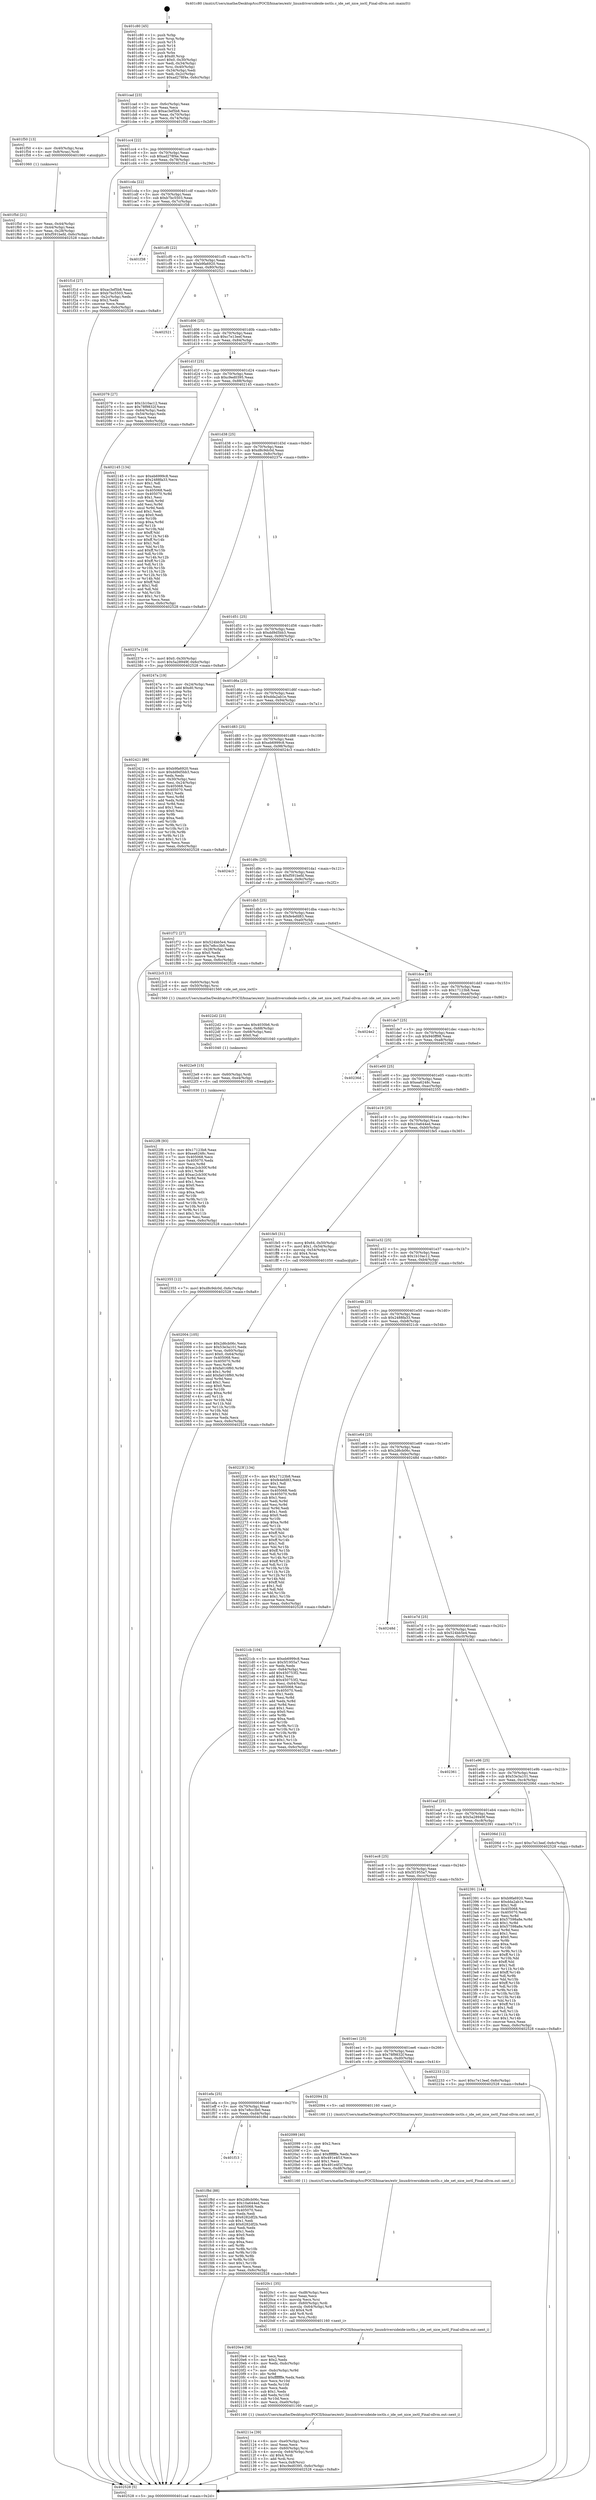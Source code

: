 digraph "0x401c80" {
  label = "0x401c80 (/mnt/c/Users/mathe/Desktop/tcc/POCII/binaries/extr_linuxdriversideide-ioctls.c_ide_set_nice_ioctl_Final-ollvm.out::main(0))"
  labelloc = "t"
  node[shape=record]

  Entry [label="",width=0.3,height=0.3,shape=circle,fillcolor=black,style=filled]
  "0x401cad" [label="{
     0x401cad [23]\l
     | [instrs]\l
     &nbsp;&nbsp;0x401cad \<+3\>: mov -0x6c(%rbp),%eax\l
     &nbsp;&nbsp;0x401cb0 \<+2\>: mov %eax,%ecx\l
     &nbsp;&nbsp;0x401cb2 \<+6\>: sub $0xac3ef5b8,%ecx\l
     &nbsp;&nbsp;0x401cb8 \<+3\>: mov %eax,-0x70(%rbp)\l
     &nbsp;&nbsp;0x401cbb \<+3\>: mov %ecx,-0x74(%rbp)\l
     &nbsp;&nbsp;0x401cbe \<+6\>: je 0000000000401f50 \<main+0x2d0\>\l
  }"]
  "0x401f50" [label="{
     0x401f50 [13]\l
     | [instrs]\l
     &nbsp;&nbsp;0x401f50 \<+4\>: mov -0x40(%rbp),%rax\l
     &nbsp;&nbsp;0x401f54 \<+4\>: mov 0x8(%rax),%rdi\l
     &nbsp;&nbsp;0x401f58 \<+5\>: call 0000000000401060 \<atoi@plt\>\l
     | [calls]\l
     &nbsp;&nbsp;0x401060 \{1\} (unknown)\l
  }"]
  "0x401cc4" [label="{
     0x401cc4 [22]\l
     | [instrs]\l
     &nbsp;&nbsp;0x401cc4 \<+5\>: jmp 0000000000401cc9 \<main+0x49\>\l
     &nbsp;&nbsp;0x401cc9 \<+3\>: mov -0x70(%rbp),%eax\l
     &nbsp;&nbsp;0x401ccc \<+5\>: sub $0xad278f4e,%eax\l
     &nbsp;&nbsp;0x401cd1 \<+3\>: mov %eax,-0x78(%rbp)\l
     &nbsp;&nbsp;0x401cd4 \<+6\>: je 0000000000401f1d \<main+0x29d\>\l
  }"]
  Exit [label="",width=0.3,height=0.3,shape=circle,fillcolor=black,style=filled,peripheries=2]
  "0x401f1d" [label="{
     0x401f1d [27]\l
     | [instrs]\l
     &nbsp;&nbsp;0x401f1d \<+5\>: mov $0xac3ef5b8,%eax\l
     &nbsp;&nbsp;0x401f22 \<+5\>: mov $0xb7bc5503,%ecx\l
     &nbsp;&nbsp;0x401f27 \<+3\>: mov -0x2c(%rbp),%edx\l
     &nbsp;&nbsp;0x401f2a \<+3\>: cmp $0x2,%edx\l
     &nbsp;&nbsp;0x401f2d \<+3\>: cmovne %ecx,%eax\l
     &nbsp;&nbsp;0x401f30 \<+3\>: mov %eax,-0x6c(%rbp)\l
     &nbsp;&nbsp;0x401f33 \<+5\>: jmp 0000000000402528 \<main+0x8a8\>\l
  }"]
  "0x401cda" [label="{
     0x401cda [22]\l
     | [instrs]\l
     &nbsp;&nbsp;0x401cda \<+5\>: jmp 0000000000401cdf \<main+0x5f\>\l
     &nbsp;&nbsp;0x401cdf \<+3\>: mov -0x70(%rbp),%eax\l
     &nbsp;&nbsp;0x401ce2 \<+5\>: sub $0xb7bc5503,%eax\l
     &nbsp;&nbsp;0x401ce7 \<+3\>: mov %eax,-0x7c(%rbp)\l
     &nbsp;&nbsp;0x401cea \<+6\>: je 0000000000401f38 \<main+0x2b8\>\l
  }"]
  "0x402528" [label="{
     0x402528 [5]\l
     | [instrs]\l
     &nbsp;&nbsp;0x402528 \<+5\>: jmp 0000000000401cad \<main+0x2d\>\l
  }"]
  "0x401c80" [label="{
     0x401c80 [45]\l
     | [instrs]\l
     &nbsp;&nbsp;0x401c80 \<+1\>: push %rbp\l
     &nbsp;&nbsp;0x401c81 \<+3\>: mov %rsp,%rbp\l
     &nbsp;&nbsp;0x401c84 \<+2\>: push %r15\l
     &nbsp;&nbsp;0x401c86 \<+2\>: push %r14\l
     &nbsp;&nbsp;0x401c88 \<+2\>: push %r12\l
     &nbsp;&nbsp;0x401c8a \<+1\>: push %rbx\l
     &nbsp;&nbsp;0x401c8b \<+7\>: sub $0xd0,%rsp\l
     &nbsp;&nbsp;0x401c92 \<+7\>: movl $0x0,-0x30(%rbp)\l
     &nbsp;&nbsp;0x401c99 \<+3\>: mov %edi,-0x34(%rbp)\l
     &nbsp;&nbsp;0x401c9c \<+4\>: mov %rsi,-0x40(%rbp)\l
     &nbsp;&nbsp;0x401ca0 \<+3\>: mov -0x34(%rbp),%edi\l
     &nbsp;&nbsp;0x401ca3 \<+3\>: mov %edi,-0x2c(%rbp)\l
     &nbsp;&nbsp;0x401ca6 \<+7\>: movl $0xad278f4e,-0x6c(%rbp)\l
  }"]
  "0x401f5d" [label="{
     0x401f5d [21]\l
     | [instrs]\l
     &nbsp;&nbsp;0x401f5d \<+3\>: mov %eax,-0x44(%rbp)\l
     &nbsp;&nbsp;0x401f60 \<+3\>: mov -0x44(%rbp),%eax\l
     &nbsp;&nbsp;0x401f63 \<+3\>: mov %eax,-0x28(%rbp)\l
     &nbsp;&nbsp;0x401f66 \<+7\>: movl $0xf591befd,-0x6c(%rbp)\l
     &nbsp;&nbsp;0x401f6d \<+5\>: jmp 0000000000402528 \<main+0x8a8\>\l
  }"]
  "0x4022f8" [label="{
     0x4022f8 [93]\l
     | [instrs]\l
     &nbsp;&nbsp;0x4022f8 \<+5\>: mov $0x17123b8,%eax\l
     &nbsp;&nbsp;0x4022fd \<+5\>: mov $0xea6248c,%esi\l
     &nbsp;&nbsp;0x402302 \<+7\>: mov 0x405068,%ecx\l
     &nbsp;&nbsp;0x402309 \<+7\>: mov 0x405070,%edx\l
     &nbsp;&nbsp;0x402310 \<+3\>: mov %ecx,%r8d\l
     &nbsp;&nbsp;0x402313 \<+7\>: sub $0xac2cb30f,%r8d\l
     &nbsp;&nbsp;0x40231a \<+4\>: sub $0x1,%r8d\l
     &nbsp;&nbsp;0x40231e \<+7\>: add $0xac2cb30f,%r8d\l
     &nbsp;&nbsp;0x402325 \<+4\>: imul %r8d,%ecx\l
     &nbsp;&nbsp;0x402329 \<+3\>: and $0x1,%ecx\l
     &nbsp;&nbsp;0x40232c \<+3\>: cmp $0x0,%ecx\l
     &nbsp;&nbsp;0x40232f \<+4\>: sete %r9b\l
     &nbsp;&nbsp;0x402333 \<+3\>: cmp $0xa,%edx\l
     &nbsp;&nbsp;0x402336 \<+4\>: setl %r10b\l
     &nbsp;&nbsp;0x40233a \<+3\>: mov %r9b,%r11b\l
     &nbsp;&nbsp;0x40233d \<+3\>: and %r10b,%r11b\l
     &nbsp;&nbsp;0x402340 \<+3\>: xor %r10b,%r9b\l
     &nbsp;&nbsp;0x402343 \<+3\>: or %r9b,%r11b\l
     &nbsp;&nbsp;0x402346 \<+4\>: test $0x1,%r11b\l
     &nbsp;&nbsp;0x40234a \<+3\>: cmovne %esi,%eax\l
     &nbsp;&nbsp;0x40234d \<+3\>: mov %eax,-0x6c(%rbp)\l
     &nbsp;&nbsp;0x402350 \<+5\>: jmp 0000000000402528 \<main+0x8a8\>\l
  }"]
  "0x401f38" [label="{
     0x401f38\l
  }", style=dashed]
  "0x401cf0" [label="{
     0x401cf0 [22]\l
     | [instrs]\l
     &nbsp;&nbsp;0x401cf0 \<+5\>: jmp 0000000000401cf5 \<main+0x75\>\l
     &nbsp;&nbsp;0x401cf5 \<+3\>: mov -0x70(%rbp),%eax\l
     &nbsp;&nbsp;0x401cf8 \<+5\>: sub $0xb9fa6920,%eax\l
     &nbsp;&nbsp;0x401cfd \<+3\>: mov %eax,-0x80(%rbp)\l
     &nbsp;&nbsp;0x401d00 \<+6\>: je 0000000000402521 \<main+0x8a1\>\l
  }"]
  "0x4022e9" [label="{
     0x4022e9 [15]\l
     | [instrs]\l
     &nbsp;&nbsp;0x4022e9 \<+4\>: mov -0x60(%rbp),%rdi\l
     &nbsp;&nbsp;0x4022ed \<+6\>: mov %eax,-0xe4(%rbp)\l
     &nbsp;&nbsp;0x4022f3 \<+5\>: call 0000000000401030 \<free@plt\>\l
     | [calls]\l
     &nbsp;&nbsp;0x401030 \{1\} (unknown)\l
  }"]
  "0x402521" [label="{
     0x402521\l
  }", style=dashed]
  "0x401d06" [label="{
     0x401d06 [25]\l
     | [instrs]\l
     &nbsp;&nbsp;0x401d06 \<+5\>: jmp 0000000000401d0b \<main+0x8b\>\l
     &nbsp;&nbsp;0x401d0b \<+3\>: mov -0x70(%rbp),%eax\l
     &nbsp;&nbsp;0x401d0e \<+5\>: sub $0xc7e13eef,%eax\l
     &nbsp;&nbsp;0x401d13 \<+6\>: mov %eax,-0x84(%rbp)\l
     &nbsp;&nbsp;0x401d19 \<+6\>: je 0000000000402079 \<main+0x3f9\>\l
  }"]
  "0x4022d2" [label="{
     0x4022d2 [23]\l
     | [instrs]\l
     &nbsp;&nbsp;0x4022d2 \<+10\>: movabs $0x4030b6,%rdi\l
     &nbsp;&nbsp;0x4022dc \<+3\>: mov %eax,-0x68(%rbp)\l
     &nbsp;&nbsp;0x4022df \<+3\>: mov -0x68(%rbp),%esi\l
     &nbsp;&nbsp;0x4022e2 \<+2\>: mov $0x0,%al\l
     &nbsp;&nbsp;0x4022e4 \<+5\>: call 0000000000401040 \<printf@plt\>\l
     | [calls]\l
     &nbsp;&nbsp;0x401040 \{1\} (unknown)\l
  }"]
  "0x402079" [label="{
     0x402079 [27]\l
     | [instrs]\l
     &nbsp;&nbsp;0x402079 \<+5\>: mov $0x1b10ac12,%eax\l
     &nbsp;&nbsp;0x40207e \<+5\>: mov $0x78f9832f,%ecx\l
     &nbsp;&nbsp;0x402083 \<+3\>: mov -0x64(%rbp),%edx\l
     &nbsp;&nbsp;0x402086 \<+3\>: cmp -0x54(%rbp),%edx\l
     &nbsp;&nbsp;0x402089 \<+3\>: cmovl %ecx,%eax\l
     &nbsp;&nbsp;0x40208c \<+3\>: mov %eax,-0x6c(%rbp)\l
     &nbsp;&nbsp;0x40208f \<+5\>: jmp 0000000000402528 \<main+0x8a8\>\l
  }"]
  "0x401d1f" [label="{
     0x401d1f [25]\l
     | [instrs]\l
     &nbsp;&nbsp;0x401d1f \<+5\>: jmp 0000000000401d24 \<main+0xa4\>\l
     &nbsp;&nbsp;0x401d24 \<+3\>: mov -0x70(%rbp),%eax\l
     &nbsp;&nbsp;0x401d27 \<+5\>: sub $0xc9ed0395,%eax\l
     &nbsp;&nbsp;0x401d2c \<+6\>: mov %eax,-0x88(%rbp)\l
     &nbsp;&nbsp;0x401d32 \<+6\>: je 0000000000402145 \<main+0x4c5\>\l
  }"]
  "0x40211e" [label="{
     0x40211e [39]\l
     | [instrs]\l
     &nbsp;&nbsp;0x40211e \<+6\>: mov -0xe0(%rbp),%ecx\l
     &nbsp;&nbsp;0x402124 \<+3\>: imul %eax,%ecx\l
     &nbsp;&nbsp;0x402127 \<+4\>: mov -0x60(%rbp),%rsi\l
     &nbsp;&nbsp;0x40212b \<+4\>: movslq -0x64(%rbp),%rdi\l
     &nbsp;&nbsp;0x40212f \<+4\>: shl $0x4,%rdi\l
     &nbsp;&nbsp;0x402133 \<+3\>: add %rdi,%rsi\l
     &nbsp;&nbsp;0x402136 \<+3\>: mov %ecx,0x8(%rsi)\l
     &nbsp;&nbsp;0x402139 \<+7\>: movl $0xc9ed0395,-0x6c(%rbp)\l
     &nbsp;&nbsp;0x402140 \<+5\>: jmp 0000000000402528 \<main+0x8a8\>\l
  }"]
  "0x402145" [label="{
     0x402145 [134]\l
     | [instrs]\l
     &nbsp;&nbsp;0x402145 \<+5\>: mov $0xeb6999c8,%eax\l
     &nbsp;&nbsp;0x40214a \<+5\>: mov $0x2488fa33,%ecx\l
     &nbsp;&nbsp;0x40214f \<+2\>: mov $0x1,%dl\l
     &nbsp;&nbsp;0x402151 \<+2\>: xor %esi,%esi\l
     &nbsp;&nbsp;0x402153 \<+7\>: mov 0x405068,%edi\l
     &nbsp;&nbsp;0x40215a \<+8\>: mov 0x405070,%r8d\l
     &nbsp;&nbsp;0x402162 \<+3\>: sub $0x1,%esi\l
     &nbsp;&nbsp;0x402165 \<+3\>: mov %edi,%r9d\l
     &nbsp;&nbsp;0x402168 \<+3\>: add %esi,%r9d\l
     &nbsp;&nbsp;0x40216b \<+4\>: imul %r9d,%edi\l
     &nbsp;&nbsp;0x40216f \<+3\>: and $0x1,%edi\l
     &nbsp;&nbsp;0x402172 \<+3\>: cmp $0x0,%edi\l
     &nbsp;&nbsp;0x402175 \<+4\>: sete %r10b\l
     &nbsp;&nbsp;0x402179 \<+4\>: cmp $0xa,%r8d\l
     &nbsp;&nbsp;0x40217d \<+4\>: setl %r11b\l
     &nbsp;&nbsp;0x402181 \<+3\>: mov %r10b,%bl\l
     &nbsp;&nbsp;0x402184 \<+3\>: xor $0xff,%bl\l
     &nbsp;&nbsp;0x402187 \<+3\>: mov %r11b,%r14b\l
     &nbsp;&nbsp;0x40218a \<+4\>: xor $0xff,%r14b\l
     &nbsp;&nbsp;0x40218e \<+3\>: xor $0x1,%dl\l
     &nbsp;&nbsp;0x402191 \<+3\>: mov %bl,%r15b\l
     &nbsp;&nbsp;0x402194 \<+4\>: and $0xff,%r15b\l
     &nbsp;&nbsp;0x402198 \<+3\>: and %dl,%r10b\l
     &nbsp;&nbsp;0x40219b \<+3\>: mov %r14b,%r12b\l
     &nbsp;&nbsp;0x40219e \<+4\>: and $0xff,%r12b\l
     &nbsp;&nbsp;0x4021a2 \<+3\>: and %dl,%r11b\l
     &nbsp;&nbsp;0x4021a5 \<+3\>: or %r10b,%r15b\l
     &nbsp;&nbsp;0x4021a8 \<+3\>: or %r11b,%r12b\l
     &nbsp;&nbsp;0x4021ab \<+3\>: xor %r12b,%r15b\l
     &nbsp;&nbsp;0x4021ae \<+3\>: or %r14b,%bl\l
     &nbsp;&nbsp;0x4021b1 \<+3\>: xor $0xff,%bl\l
     &nbsp;&nbsp;0x4021b4 \<+3\>: or $0x1,%dl\l
     &nbsp;&nbsp;0x4021b7 \<+2\>: and %dl,%bl\l
     &nbsp;&nbsp;0x4021b9 \<+3\>: or %bl,%r15b\l
     &nbsp;&nbsp;0x4021bc \<+4\>: test $0x1,%r15b\l
     &nbsp;&nbsp;0x4021c0 \<+3\>: cmovne %ecx,%eax\l
     &nbsp;&nbsp;0x4021c3 \<+3\>: mov %eax,-0x6c(%rbp)\l
     &nbsp;&nbsp;0x4021c6 \<+5\>: jmp 0000000000402528 \<main+0x8a8\>\l
  }"]
  "0x401d38" [label="{
     0x401d38 [25]\l
     | [instrs]\l
     &nbsp;&nbsp;0x401d38 \<+5\>: jmp 0000000000401d3d \<main+0xbd\>\l
     &nbsp;&nbsp;0x401d3d \<+3\>: mov -0x70(%rbp),%eax\l
     &nbsp;&nbsp;0x401d40 \<+5\>: sub $0xd8c9dc0d,%eax\l
     &nbsp;&nbsp;0x401d45 \<+6\>: mov %eax,-0x8c(%rbp)\l
     &nbsp;&nbsp;0x401d4b \<+6\>: je 000000000040237e \<main+0x6fe\>\l
  }"]
  "0x4020e4" [label="{
     0x4020e4 [58]\l
     | [instrs]\l
     &nbsp;&nbsp;0x4020e4 \<+2\>: xor %ecx,%ecx\l
     &nbsp;&nbsp;0x4020e6 \<+5\>: mov $0x2,%edx\l
     &nbsp;&nbsp;0x4020eb \<+6\>: mov %edx,-0xdc(%rbp)\l
     &nbsp;&nbsp;0x4020f1 \<+1\>: cltd\l
     &nbsp;&nbsp;0x4020f2 \<+7\>: mov -0xdc(%rbp),%r9d\l
     &nbsp;&nbsp;0x4020f9 \<+3\>: idiv %r9d\l
     &nbsp;&nbsp;0x4020fc \<+6\>: imul $0xfffffffe,%edx,%edx\l
     &nbsp;&nbsp;0x402102 \<+3\>: mov %ecx,%r10d\l
     &nbsp;&nbsp;0x402105 \<+3\>: sub %edx,%r10d\l
     &nbsp;&nbsp;0x402108 \<+2\>: mov %ecx,%edx\l
     &nbsp;&nbsp;0x40210a \<+3\>: sub $0x1,%edx\l
     &nbsp;&nbsp;0x40210d \<+3\>: add %edx,%r10d\l
     &nbsp;&nbsp;0x402110 \<+3\>: sub %r10d,%ecx\l
     &nbsp;&nbsp;0x402113 \<+6\>: mov %ecx,-0xe0(%rbp)\l
     &nbsp;&nbsp;0x402119 \<+5\>: call 0000000000401160 \<next_i\>\l
     | [calls]\l
     &nbsp;&nbsp;0x401160 \{1\} (/mnt/c/Users/mathe/Desktop/tcc/POCII/binaries/extr_linuxdriversideide-ioctls.c_ide_set_nice_ioctl_Final-ollvm.out::next_i)\l
  }"]
  "0x40237e" [label="{
     0x40237e [19]\l
     | [instrs]\l
     &nbsp;&nbsp;0x40237e \<+7\>: movl $0x0,-0x30(%rbp)\l
     &nbsp;&nbsp;0x402385 \<+7\>: movl $0x5a28949f,-0x6c(%rbp)\l
     &nbsp;&nbsp;0x40238c \<+5\>: jmp 0000000000402528 \<main+0x8a8\>\l
  }"]
  "0x401d51" [label="{
     0x401d51 [25]\l
     | [instrs]\l
     &nbsp;&nbsp;0x401d51 \<+5\>: jmp 0000000000401d56 \<main+0xd6\>\l
     &nbsp;&nbsp;0x401d56 \<+3\>: mov -0x70(%rbp),%eax\l
     &nbsp;&nbsp;0x401d59 \<+5\>: sub $0xdd9d5bb3,%eax\l
     &nbsp;&nbsp;0x401d5e \<+6\>: mov %eax,-0x90(%rbp)\l
     &nbsp;&nbsp;0x401d64 \<+6\>: je 000000000040247a \<main+0x7fa\>\l
  }"]
  "0x4020c1" [label="{
     0x4020c1 [35]\l
     | [instrs]\l
     &nbsp;&nbsp;0x4020c1 \<+6\>: mov -0xd8(%rbp),%ecx\l
     &nbsp;&nbsp;0x4020c7 \<+3\>: imul %eax,%ecx\l
     &nbsp;&nbsp;0x4020ca \<+3\>: movslq %ecx,%rsi\l
     &nbsp;&nbsp;0x4020cd \<+4\>: mov -0x60(%rbp),%rdi\l
     &nbsp;&nbsp;0x4020d1 \<+4\>: movslq -0x64(%rbp),%r8\l
     &nbsp;&nbsp;0x4020d5 \<+4\>: shl $0x4,%r8\l
     &nbsp;&nbsp;0x4020d9 \<+3\>: add %r8,%rdi\l
     &nbsp;&nbsp;0x4020dc \<+3\>: mov %rsi,(%rdi)\l
     &nbsp;&nbsp;0x4020df \<+5\>: call 0000000000401160 \<next_i\>\l
     | [calls]\l
     &nbsp;&nbsp;0x401160 \{1\} (/mnt/c/Users/mathe/Desktop/tcc/POCII/binaries/extr_linuxdriversideide-ioctls.c_ide_set_nice_ioctl_Final-ollvm.out::next_i)\l
  }"]
  "0x40247a" [label="{
     0x40247a [19]\l
     | [instrs]\l
     &nbsp;&nbsp;0x40247a \<+3\>: mov -0x24(%rbp),%eax\l
     &nbsp;&nbsp;0x40247d \<+7\>: add $0xd0,%rsp\l
     &nbsp;&nbsp;0x402484 \<+1\>: pop %rbx\l
     &nbsp;&nbsp;0x402485 \<+2\>: pop %r12\l
     &nbsp;&nbsp;0x402487 \<+2\>: pop %r14\l
     &nbsp;&nbsp;0x402489 \<+2\>: pop %r15\l
     &nbsp;&nbsp;0x40248b \<+1\>: pop %rbp\l
     &nbsp;&nbsp;0x40248c \<+1\>: ret\l
  }"]
  "0x401d6a" [label="{
     0x401d6a [25]\l
     | [instrs]\l
     &nbsp;&nbsp;0x401d6a \<+5\>: jmp 0000000000401d6f \<main+0xef\>\l
     &nbsp;&nbsp;0x401d6f \<+3\>: mov -0x70(%rbp),%eax\l
     &nbsp;&nbsp;0x401d72 \<+5\>: sub $0xdda2ab1e,%eax\l
     &nbsp;&nbsp;0x401d77 \<+6\>: mov %eax,-0x94(%rbp)\l
     &nbsp;&nbsp;0x401d7d \<+6\>: je 0000000000402421 \<main+0x7a1\>\l
  }"]
  "0x402099" [label="{
     0x402099 [40]\l
     | [instrs]\l
     &nbsp;&nbsp;0x402099 \<+5\>: mov $0x2,%ecx\l
     &nbsp;&nbsp;0x40209e \<+1\>: cltd\l
     &nbsp;&nbsp;0x40209f \<+2\>: idiv %ecx\l
     &nbsp;&nbsp;0x4020a1 \<+6\>: imul $0xfffffffe,%edx,%ecx\l
     &nbsp;&nbsp;0x4020a7 \<+6\>: sub $0x491e4f1f,%ecx\l
     &nbsp;&nbsp;0x4020ad \<+3\>: add $0x1,%ecx\l
     &nbsp;&nbsp;0x4020b0 \<+6\>: add $0x491e4f1f,%ecx\l
     &nbsp;&nbsp;0x4020b6 \<+6\>: mov %ecx,-0xd8(%rbp)\l
     &nbsp;&nbsp;0x4020bc \<+5\>: call 0000000000401160 \<next_i\>\l
     | [calls]\l
     &nbsp;&nbsp;0x401160 \{1\} (/mnt/c/Users/mathe/Desktop/tcc/POCII/binaries/extr_linuxdriversideide-ioctls.c_ide_set_nice_ioctl_Final-ollvm.out::next_i)\l
  }"]
  "0x402421" [label="{
     0x402421 [89]\l
     | [instrs]\l
     &nbsp;&nbsp;0x402421 \<+5\>: mov $0xb9fa6920,%eax\l
     &nbsp;&nbsp;0x402426 \<+5\>: mov $0xdd9d5bb3,%ecx\l
     &nbsp;&nbsp;0x40242b \<+2\>: xor %edx,%edx\l
     &nbsp;&nbsp;0x40242d \<+3\>: mov -0x30(%rbp),%esi\l
     &nbsp;&nbsp;0x402430 \<+3\>: mov %esi,-0x24(%rbp)\l
     &nbsp;&nbsp;0x402433 \<+7\>: mov 0x405068,%esi\l
     &nbsp;&nbsp;0x40243a \<+7\>: mov 0x405070,%edi\l
     &nbsp;&nbsp;0x402441 \<+3\>: sub $0x1,%edx\l
     &nbsp;&nbsp;0x402444 \<+3\>: mov %esi,%r8d\l
     &nbsp;&nbsp;0x402447 \<+3\>: add %edx,%r8d\l
     &nbsp;&nbsp;0x40244a \<+4\>: imul %r8d,%esi\l
     &nbsp;&nbsp;0x40244e \<+3\>: and $0x1,%esi\l
     &nbsp;&nbsp;0x402451 \<+3\>: cmp $0x0,%esi\l
     &nbsp;&nbsp;0x402454 \<+4\>: sete %r9b\l
     &nbsp;&nbsp;0x402458 \<+3\>: cmp $0xa,%edi\l
     &nbsp;&nbsp;0x40245b \<+4\>: setl %r10b\l
     &nbsp;&nbsp;0x40245f \<+3\>: mov %r9b,%r11b\l
     &nbsp;&nbsp;0x402462 \<+3\>: and %r10b,%r11b\l
     &nbsp;&nbsp;0x402465 \<+3\>: xor %r10b,%r9b\l
     &nbsp;&nbsp;0x402468 \<+3\>: or %r9b,%r11b\l
     &nbsp;&nbsp;0x40246b \<+4\>: test $0x1,%r11b\l
     &nbsp;&nbsp;0x40246f \<+3\>: cmovne %ecx,%eax\l
     &nbsp;&nbsp;0x402472 \<+3\>: mov %eax,-0x6c(%rbp)\l
     &nbsp;&nbsp;0x402475 \<+5\>: jmp 0000000000402528 \<main+0x8a8\>\l
  }"]
  "0x401d83" [label="{
     0x401d83 [25]\l
     | [instrs]\l
     &nbsp;&nbsp;0x401d83 \<+5\>: jmp 0000000000401d88 \<main+0x108\>\l
     &nbsp;&nbsp;0x401d88 \<+3\>: mov -0x70(%rbp),%eax\l
     &nbsp;&nbsp;0x401d8b \<+5\>: sub $0xeb6999c8,%eax\l
     &nbsp;&nbsp;0x401d90 \<+6\>: mov %eax,-0x98(%rbp)\l
     &nbsp;&nbsp;0x401d96 \<+6\>: je 00000000004024c3 \<main+0x843\>\l
  }"]
  "0x402004" [label="{
     0x402004 [105]\l
     | [instrs]\l
     &nbsp;&nbsp;0x402004 \<+5\>: mov $0x2d6cb06c,%ecx\l
     &nbsp;&nbsp;0x402009 \<+5\>: mov $0x53e3a101,%edx\l
     &nbsp;&nbsp;0x40200e \<+4\>: mov %rax,-0x60(%rbp)\l
     &nbsp;&nbsp;0x402012 \<+7\>: movl $0x0,-0x64(%rbp)\l
     &nbsp;&nbsp;0x402019 \<+7\>: mov 0x405068,%esi\l
     &nbsp;&nbsp;0x402020 \<+8\>: mov 0x405070,%r8d\l
     &nbsp;&nbsp;0x402028 \<+3\>: mov %esi,%r9d\l
     &nbsp;&nbsp;0x40202b \<+7\>: sub $0xfa016f60,%r9d\l
     &nbsp;&nbsp;0x402032 \<+4\>: sub $0x1,%r9d\l
     &nbsp;&nbsp;0x402036 \<+7\>: add $0xfa016f60,%r9d\l
     &nbsp;&nbsp;0x40203d \<+4\>: imul %r9d,%esi\l
     &nbsp;&nbsp;0x402041 \<+3\>: and $0x1,%esi\l
     &nbsp;&nbsp;0x402044 \<+3\>: cmp $0x0,%esi\l
     &nbsp;&nbsp;0x402047 \<+4\>: sete %r10b\l
     &nbsp;&nbsp;0x40204b \<+4\>: cmp $0xa,%r8d\l
     &nbsp;&nbsp;0x40204f \<+4\>: setl %r11b\l
     &nbsp;&nbsp;0x402053 \<+3\>: mov %r10b,%bl\l
     &nbsp;&nbsp;0x402056 \<+3\>: and %r11b,%bl\l
     &nbsp;&nbsp;0x402059 \<+3\>: xor %r11b,%r10b\l
     &nbsp;&nbsp;0x40205c \<+3\>: or %r10b,%bl\l
     &nbsp;&nbsp;0x40205f \<+3\>: test $0x1,%bl\l
     &nbsp;&nbsp;0x402062 \<+3\>: cmovne %edx,%ecx\l
     &nbsp;&nbsp;0x402065 \<+3\>: mov %ecx,-0x6c(%rbp)\l
     &nbsp;&nbsp;0x402068 \<+5\>: jmp 0000000000402528 \<main+0x8a8\>\l
  }"]
  "0x4024c3" [label="{
     0x4024c3\l
  }", style=dashed]
  "0x401d9c" [label="{
     0x401d9c [25]\l
     | [instrs]\l
     &nbsp;&nbsp;0x401d9c \<+5\>: jmp 0000000000401da1 \<main+0x121\>\l
     &nbsp;&nbsp;0x401da1 \<+3\>: mov -0x70(%rbp),%eax\l
     &nbsp;&nbsp;0x401da4 \<+5\>: sub $0xf591befd,%eax\l
     &nbsp;&nbsp;0x401da9 \<+6\>: mov %eax,-0x9c(%rbp)\l
     &nbsp;&nbsp;0x401daf \<+6\>: je 0000000000401f72 \<main+0x2f2\>\l
  }"]
  "0x401f13" [label="{
     0x401f13\l
  }", style=dashed]
  "0x401f72" [label="{
     0x401f72 [27]\l
     | [instrs]\l
     &nbsp;&nbsp;0x401f72 \<+5\>: mov $0x524bb5e4,%eax\l
     &nbsp;&nbsp;0x401f77 \<+5\>: mov $0x7e8cc3b0,%ecx\l
     &nbsp;&nbsp;0x401f7c \<+3\>: mov -0x28(%rbp),%edx\l
     &nbsp;&nbsp;0x401f7f \<+3\>: cmp $0x0,%edx\l
     &nbsp;&nbsp;0x401f82 \<+3\>: cmove %ecx,%eax\l
     &nbsp;&nbsp;0x401f85 \<+3\>: mov %eax,-0x6c(%rbp)\l
     &nbsp;&nbsp;0x401f88 \<+5\>: jmp 0000000000402528 \<main+0x8a8\>\l
  }"]
  "0x401db5" [label="{
     0x401db5 [25]\l
     | [instrs]\l
     &nbsp;&nbsp;0x401db5 \<+5\>: jmp 0000000000401dba \<main+0x13a\>\l
     &nbsp;&nbsp;0x401dba \<+3\>: mov -0x70(%rbp),%eax\l
     &nbsp;&nbsp;0x401dbd \<+5\>: sub $0xfe4efd83,%eax\l
     &nbsp;&nbsp;0x401dc2 \<+6\>: mov %eax,-0xa0(%rbp)\l
     &nbsp;&nbsp;0x401dc8 \<+6\>: je 00000000004022c5 \<main+0x645\>\l
  }"]
  "0x401f8d" [label="{
     0x401f8d [88]\l
     | [instrs]\l
     &nbsp;&nbsp;0x401f8d \<+5\>: mov $0x2d6cb06c,%eax\l
     &nbsp;&nbsp;0x401f92 \<+5\>: mov $0x10a644ed,%ecx\l
     &nbsp;&nbsp;0x401f97 \<+7\>: mov 0x405068,%edx\l
     &nbsp;&nbsp;0x401f9e \<+7\>: mov 0x405070,%esi\l
     &nbsp;&nbsp;0x401fa5 \<+2\>: mov %edx,%edi\l
     &nbsp;&nbsp;0x401fa7 \<+6\>: sub $0x6282df2b,%edi\l
     &nbsp;&nbsp;0x401fad \<+3\>: sub $0x1,%edi\l
     &nbsp;&nbsp;0x401fb0 \<+6\>: add $0x6282df2b,%edi\l
     &nbsp;&nbsp;0x401fb6 \<+3\>: imul %edi,%edx\l
     &nbsp;&nbsp;0x401fb9 \<+3\>: and $0x1,%edx\l
     &nbsp;&nbsp;0x401fbc \<+3\>: cmp $0x0,%edx\l
     &nbsp;&nbsp;0x401fbf \<+4\>: sete %r8b\l
     &nbsp;&nbsp;0x401fc3 \<+3\>: cmp $0xa,%esi\l
     &nbsp;&nbsp;0x401fc6 \<+4\>: setl %r9b\l
     &nbsp;&nbsp;0x401fca \<+3\>: mov %r8b,%r10b\l
     &nbsp;&nbsp;0x401fcd \<+3\>: and %r9b,%r10b\l
     &nbsp;&nbsp;0x401fd0 \<+3\>: xor %r9b,%r8b\l
     &nbsp;&nbsp;0x401fd3 \<+3\>: or %r8b,%r10b\l
     &nbsp;&nbsp;0x401fd6 \<+4\>: test $0x1,%r10b\l
     &nbsp;&nbsp;0x401fda \<+3\>: cmovne %ecx,%eax\l
     &nbsp;&nbsp;0x401fdd \<+3\>: mov %eax,-0x6c(%rbp)\l
     &nbsp;&nbsp;0x401fe0 \<+5\>: jmp 0000000000402528 \<main+0x8a8\>\l
  }"]
  "0x4022c5" [label="{
     0x4022c5 [13]\l
     | [instrs]\l
     &nbsp;&nbsp;0x4022c5 \<+4\>: mov -0x60(%rbp),%rdi\l
     &nbsp;&nbsp;0x4022c9 \<+4\>: mov -0x50(%rbp),%rsi\l
     &nbsp;&nbsp;0x4022cd \<+5\>: call 0000000000401560 \<ide_set_nice_ioctl\>\l
     | [calls]\l
     &nbsp;&nbsp;0x401560 \{1\} (/mnt/c/Users/mathe/Desktop/tcc/POCII/binaries/extr_linuxdriversideide-ioctls.c_ide_set_nice_ioctl_Final-ollvm.out::ide_set_nice_ioctl)\l
  }"]
  "0x401dce" [label="{
     0x401dce [25]\l
     | [instrs]\l
     &nbsp;&nbsp;0x401dce \<+5\>: jmp 0000000000401dd3 \<main+0x153\>\l
     &nbsp;&nbsp;0x401dd3 \<+3\>: mov -0x70(%rbp),%eax\l
     &nbsp;&nbsp;0x401dd6 \<+5\>: sub $0x17123b8,%eax\l
     &nbsp;&nbsp;0x401ddb \<+6\>: mov %eax,-0xa4(%rbp)\l
     &nbsp;&nbsp;0x401de1 \<+6\>: je 00000000004024e2 \<main+0x862\>\l
  }"]
  "0x401efa" [label="{
     0x401efa [25]\l
     | [instrs]\l
     &nbsp;&nbsp;0x401efa \<+5\>: jmp 0000000000401eff \<main+0x27f\>\l
     &nbsp;&nbsp;0x401eff \<+3\>: mov -0x70(%rbp),%eax\l
     &nbsp;&nbsp;0x401f02 \<+5\>: sub $0x7e8cc3b0,%eax\l
     &nbsp;&nbsp;0x401f07 \<+6\>: mov %eax,-0xd4(%rbp)\l
     &nbsp;&nbsp;0x401f0d \<+6\>: je 0000000000401f8d \<main+0x30d\>\l
  }"]
  "0x4024e2" [label="{
     0x4024e2\l
  }", style=dashed]
  "0x401de7" [label="{
     0x401de7 [25]\l
     | [instrs]\l
     &nbsp;&nbsp;0x401de7 \<+5\>: jmp 0000000000401dec \<main+0x16c\>\l
     &nbsp;&nbsp;0x401dec \<+3\>: mov -0x70(%rbp),%eax\l
     &nbsp;&nbsp;0x401def \<+5\>: sub $0x940ff98,%eax\l
     &nbsp;&nbsp;0x401df4 \<+6\>: mov %eax,-0xa8(%rbp)\l
     &nbsp;&nbsp;0x401dfa \<+6\>: je 000000000040236d \<main+0x6ed\>\l
  }"]
  "0x402094" [label="{
     0x402094 [5]\l
     | [instrs]\l
     &nbsp;&nbsp;0x402094 \<+5\>: call 0000000000401160 \<next_i\>\l
     | [calls]\l
     &nbsp;&nbsp;0x401160 \{1\} (/mnt/c/Users/mathe/Desktop/tcc/POCII/binaries/extr_linuxdriversideide-ioctls.c_ide_set_nice_ioctl_Final-ollvm.out::next_i)\l
  }"]
  "0x40236d" [label="{
     0x40236d\l
  }", style=dashed]
  "0x401e00" [label="{
     0x401e00 [25]\l
     | [instrs]\l
     &nbsp;&nbsp;0x401e00 \<+5\>: jmp 0000000000401e05 \<main+0x185\>\l
     &nbsp;&nbsp;0x401e05 \<+3\>: mov -0x70(%rbp),%eax\l
     &nbsp;&nbsp;0x401e08 \<+5\>: sub $0xea6248c,%eax\l
     &nbsp;&nbsp;0x401e0d \<+6\>: mov %eax,-0xac(%rbp)\l
     &nbsp;&nbsp;0x401e13 \<+6\>: je 0000000000402355 \<main+0x6d5\>\l
  }"]
  "0x401ee1" [label="{
     0x401ee1 [25]\l
     | [instrs]\l
     &nbsp;&nbsp;0x401ee1 \<+5\>: jmp 0000000000401ee6 \<main+0x266\>\l
     &nbsp;&nbsp;0x401ee6 \<+3\>: mov -0x70(%rbp),%eax\l
     &nbsp;&nbsp;0x401ee9 \<+5\>: sub $0x78f9832f,%eax\l
     &nbsp;&nbsp;0x401eee \<+6\>: mov %eax,-0xd0(%rbp)\l
     &nbsp;&nbsp;0x401ef4 \<+6\>: je 0000000000402094 \<main+0x414\>\l
  }"]
  "0x402355" [label="{
     0x402355 [12]\l
     | [instrs]\l
     &nbsp;&nbsp;0x402355 \<+7\>: movl $0xd8c9dc0d,-0x6c(%rbp)\l
     &nbsp;&nbsp;0x40235c \<+5\>: jmp 0000000000402528 \<main+0x8a8\>\l
  }"]
  "0x401e19" [label="{
     0x401e19 [25]\l
     | [instrs]\l
     &nbsp;&nbsp;0x401e19 \<+5\>: jmp 0000000000401e1e \<main+0x19e\>\l
     &nbsp;&nbsp;0x401e1e \<+3\>: mov -0x70(%rbp),%eax\l
     &nbsp;&nbsp;0x401e21 \<+5\>: sub $0x10a644ed,%eax\l
     &nbsp;&nbsp;0x401e26 \<+6\>: mov %eax,-0xb0(%rbp)\l
     &nbsp;&nbsp;0x401e2c \<+6\>: je 0000000000401fe5 \<main+0x365\>\l
  }"]
  "0x402233" [label="{
     0x402233 [12]\l
     | [instrs]\l
     &nbsp;&nbsp;0x402233 \<+7\>: movl $0xc7e13eef,-0x6c(%rbp)\l
     &nbsp;&nbsp;0x40223a \<+5\>: jmp 0000000000402528 \<main+0x8a8\>\l
  }"]
  "0x401fe5" [label="{
     0x401fe5 [31]\l
     | [instrs]\l
     &nbsp;&nbsp;0x401fe5 \<+8\>: movq $0x64,-0x50(%rbp)\l
     &nbsp;&nbsp;0x401fed \<+7\>: movl $0x1,-0x54(%rbp)\l
     &nbsp;&nbsp;0x401ff4 \<+4\>: movslq -0x54(%rbp),%rax\l
     &nbsp;&nbsp;0x401ff8 \<+4\>: shl $0x4,%rax\l
     &nbsp;&nbsp;0x401ffc \<+3\>: mov %rax,%rdi\l
     &nbsp;&nbsp;0x401fff \<+5\>: call 0000000000401050 \<malloc@plt\>\l
     | [calls]\l
     &nbsp;&nbsp;0x401050 \{1\} (unknown)\l
  }"]
  "0x401e32" [label="{
     0x401e32 [25]\l
     | [instrs]\l
     &nbsp;&nbsp;0x401e32 \<+5\>: jmp 0000000000401e37 \<main+0x1b7\>\l
     &nbsp;&nbsp;0x401e37 \<+3\>: mov -0x70(%rbp),%eax\l
     &nbsp;&nbsp;0x401e3a \<+5\>: sub $0x1b10ac12,%eax\l
     &nbsp;&nbsp;0x401e3f \<+6\>: mov %eax,-0xb4(%rbp)\l
     &nbsp;&nbsp;0x401e45 \<+6\>: je 000000000040223f \<main+0x5bf\>\l
  }"]
  "0x401ec8" [label="{
     0x401ec8 [25]\l
     | [instrs]\l
     &nbsp;&nbsp;0x401ec8 \<+5\>: jmp 0000000000401ecd \<main+0x24d\>\l
     &nbsp;&nbsp;0x401ecd \<+3\>: mov -0x70(%rbp),%eax\l
     &nbsp;&nbsp;0x401ed0 \<+5\>: sub $0x5f1955a7,%eax\l
     &nbsp;&nbsp;0x401ed5 \<+6\>: mov %eax,-0xcc(%rbp)\l
     &nbsp;&nbsp;0x401edb \<+6\>: je 0000000000402233 \<main+0x5b3\>\l
  }"]
  "0x40223f" [label="{
     0x40223f [134]\l
     | [instrs]\l
     &nbsp;&nbsp;0x40223f \<+5\>: mov $0x17123b8,%eax\l
     &nbsp;&nbsp;0x402244 \<+5\>: mov $0xfe4efd83,%ecx\l
     &nbsp;&nbsp;0x402249 \<+2\>: mov $0x1,%dl\l
     &nbsp;&nbsp;0x40224b \<+2\>: xor %esi,%esi\l
     &nbsp;&nbsp;0x40224d \<+7\>: mov 0x405068,%edi\l
     &nbsp;&nbsp;0x402254 \<+8\>: mov 0x405070,%r8d\l
     &nbsp;&nbsp;0x40225c \<+3\>: sub $0x1,%esi\l
     &nbsp;&nbsp;0x40225f \<+3\>: mov %edi,%r9d\l
     &nbsp;&nbsp;0x402262 \<+3\>: add %esi,%r9d\l
     &nbsp;&nbsp;0x402265 \<+4\>: imul %r9d,%edi\l
     &nbsp;&nbsp;0x402269 \<+3\>: and $0x1,%edi\l
     &nbsp;&nbsp;0x40226c \<+3\>: cmp $0x0,%edi\l
     &nbsp;&nbsp;0x40226f \<+4\>: sete %r10b\l
     &nbsp;&nbsp;0x402273 \<+4\>: cmp $0xa,%r8d\l
     &nbsp;&nbsp;0x402277 \<+4\>: setl %r11b\l
     &nbsp;&nbsp;0x40227b \<+3\>: mov %r10b,%bl\l
     &nbsp;&nbsp;0x40227e \<+3\>: xor $0xff,%bl\l
     &nbsp;&nbsp;0x402281 \<+3\>: mov %r11b,%r14b\l
     &nbsp;&nbsp;0x402284 \<+4\>: xor $0xff,%r14b\l
     &nbsp;&nbsp;0x402288 \<+3\>: xor $0x1,%dl\l
     &nbsp;&nbsp;0x40228b \<+3\>: mov %bl,%r15b\l
     &nbsp;&nbsp;0x40228e \<+4\>: and $0xff,%r15b\l
     &nbsp;&nbsp;0x402292 \<+3\>: and %dl,%r10b\l
     &nbsp;&nbsp;0x402295 \<+3\>: mov %r14b,%r12b\l
     &nbsp;&nbsp;0x402298 \<+4\>: and $0xff,%r12b\l
     &nbsp;&nbsp;0x40229c \<+3\>: and %dl,%r11b\l
     &nbsp;&nbsp;0x40229f \<+3\>: or %r10b,%r15b\l
     &nbsp;&nbsp;0x4022a2 \<+3\>: or %r11b,%r12b\l
     &nbsp;&nbsp;0x4022a5 \<+3\>: xor %r12b,%r15b\l
     &nbsp;&nbsp;0x4022a8 \<+3\>: or %r14b,%bl\l
     &nbsp;&nbsp;0x4022ab \<+3\>: xor $0xff,%bl\l
     &nbsp;&nbsp;0x4022ae \<+3\>: or $0x1,%dl\l
     &nbsp;&nbsp;0x4022b1 \<+2\>: and %dl,%bl\l
     &nbsp;&nbsp;0x4022b3 \<+3\>: or %bl,%r15b\l
     &nbsp;&nbsp;0x4022b6 \<+4\>: test $0x1,%r15b\l
     &nbsp;&nbsp;0x4022ba \<+3\>: cmovne %ecx,%eax\l
     &nbsp;&nbsp;0x4022bd \<+3\>: mov %eax,-0x6c(%rbp)\l
     &nbsp;&nbsp;0x4022c0 \<+5\>: jmp 0000000000402528 \<main+0x8a8\>\l
  }"]
  "0x401e4b" [label="{
     0x401e4b [25]\l
     | [instrs]\l
     &nbsp;&nbsp;0x401e4b \<+5\>: jmp 0000000000401e50 \<main+0x1d0\>\l
     &nbsp;&nbsp;0x401e50 \<+3\>: mov -0x70(%rbp),%eax\l
     &nbsp;&nbsp;0x401e53 \<+5\>: sub $0x2488fa33,%eax\l
     &nbsp;&nbsp;0x401e58 \<+6\>: mov %eax,-0xb8(%rbp)\l
     &nbsp;&nbsp;0x401e5e \<+6\>: je 00000000004021cb \<main+0x54b\>\l
  }"]
  "0x402391" [label="{
     0x402391 [144]\l
     | [instrs]\l
     &nbsp;&nbsp;0x402391 \<+5\>: mov $0xb9fa6920,%eax\l
     &nbsp;&nbsp;0x402396 \<+5\>: mov $0xdda2ab1e,%ecx\l
     &nbsp;&nbsp;0x40239b \<+2\>: mov $0x1,%dl\l
     &nbsp;&nbsp;0x40239d \<+7\>: mov 0x405068,%esi\l
     &nbsp;&nbsp;0x4023a4 \<+7\>: mov 0x405070,%edi\l
     &nbsp;&nbsp;0x4023ab \<+3\>: mov %esi,%r8d\l
     &nbsp;&nbsp;0x4023ae \<+7\>: add $0x57598a8e,%r8d\l
     &nbsp;&nbsp;0x4023b5 \<+4\>: sub $0x1,%r8d\l
     &nbsp;&nbsp;0x4023b9 \<+7\>: sub $0x57598a8e,%r8d\l
     &nbsp;&nbsp;0x4023c0 \<+4\>: imul %r8d,%esi\l
     &nbsp;&nbsp;0x4023c4 \<+3\>: and $0x1,%esi\l
     &nbsp;&nbsp;0x4023c7 \<+3\>: cmp $0x0,%esi\l
     &nbsp;&nbsp;0x4023ca \<+4\>: sete %r9b\l
     &nbsp;&nbsp;0x4023ce \<+3\>: cmp $0xa,%edi\l
     &nbsp;&nbsp;0x4023d1 \<+4\>: setl %r10b\l
     &nbsp;&nbsp;0x4023d5 \<+3\>: mov %r9b,%r11b\l
     &nbsp;&nbsp;0x4023d8 \<+4\>: xor $0xff,%r11b\l
     &nbsp;&nbsp;0x4023dc \<+3\>: mov %r10b,%bl\l
     &nbsp;&nbsp;0x4023df \<+3\>: xor $0xff,%bl\l
     &nbsp;&nbsp;0x4023e2 \<+3\>: xor $0x1,%dl\l
     &nbsp;&nbsp;0x4023e5 \<+3\>: mov %r11b,%r14b\l
     &nbsp;&nbsp;0x4023e8 \<+4\>: and $0xff,%r14b\l
     &nbsp;&nbsp;0x4023ec \<+3\>: and %dl,%r9b\l
     &nbsp;&nbsp;0x4023ef \<+3\>: mov %bl,%r15b\l
     &nbsp;&nbsp;0x4023f2 \<+4\>: and $0xff,%r15b\l
     &nbsp;&nbsp;0x4023f6 \<+3\>: and %dl,%r10b\l
     &nbsp;&nbsp;0x4023f9 \<+3\>: or %r9b,%r14b\l
     &nbsp;&nbsp;0x4023fc \<+3\>: or %r10b,%r15b\l
     &nbsp;&nbsp;0x4023ff \<+3\>: xor %r15b,%r14b\l
     &nbsp;&nbsp;0x402402 \<+3\>: or %bl,%r11b\l
     &nbsp;&nbsp;0x402405 \<+4\>: xor $0xff,%r11b\l
     &nbsp;&nbsp;0x402409 \<+3\>: or $0x1,%dl\l
     &nbsp;&nbsp;0x40240c \<+3\>: and %dl,%r11b\l
     &nbsp;&nbsp;0x40240f \<+3\>: or %r11b,%r14b\l
     &nbsp;&nbsp;0x402412 \<+4\>: test $0x1,%r14b\l
     &nbsp;&nbsp;0x402416 \<+3\>: cmovne %ecx,%eax\l
     &nbsp;&nbsp;0x402419 \<+3\>: mov %eax,-0x6c(%rbp)\l
     &nbsp;&nbsp;0x40241c \<+5\>: jmp 0000000000402528 \<main+0x8a8\>\l
  }"]
  "0x4021cb" [label="{
     0x4021cb [104]\l
     | [instrs]\l
     &nbsp;&nbsp;0x4021cb \<+5\>: mov $0xeb6999c8,%eax\l
     &nbsp;&nbsp;0x4021d0 \<+5\>: mov $0x5f1955a7,%ecx\l
     &nbsp;&nbsp;0x4021d5 \<+2\>: xor %edx,%edx\l
     &nbsp;&nbsp;0x4021d7 \<+3\>: mov -0x64(%rbp),%esi\l
     &nbsp;&nbsp;0x4021da \<+6\>: add $0x450753f2,%esi\l
     &nbsp;&nbsp;0x4021e0 \<+3\>: add $0x1,%esi\l
     &nbsp;&nbsp;0x4021e3 \<+6\>: sub $0x450753f2,%esi\l
     &nbsp;&nbsp;0x4021e9 \<+3\>: mov %esi,-0x64(%rbp)\l
     &nbsp;&nbsp;0x4021ec \<+7\>: mov 0x405068,%esi\l
     &nbsp;&nbsp;0x4021f3 \<+7\>: mov 0x405070,%edi\l
     &nbsp;&nbsp;0x4021fa \<+3\>: sub $0x1,%edx\l
     &nbsp;&nbsp;0x4021fd \<+3\>: mov %esi,%r8d\l
     &nbsp;&nbsp;0x402200 \<+3\>: add %edx,%r8d\l
     &nbsp;&nbsp;0x402203 \<+4\>: imul %r8d,%esi\l
     &nbsp;&nbsp;0x402207 \<+3\>: and $0x1,%esi\l
     &nbsp;&nbsp;0x40220a \<+3\>: cmp $0x0,%esi\l
     &nbsp;&nbsp;0x40220d \<+4\>: sete %r9b\l
     &nbsp;&nbsp;0x402211 \<+3\>: cmp $0xa,%edi\l
     &nbsp;&nbsp;0x402214 \<+4\>: setl %r10b\l
     &nbsp;&nbsp;0x402218 \<+3\>: mov %r9b,%r11b\l
     &nbsp;&nbsp;0x40221b \<+3\>: and %r10b,%r11b\l
     &nbsp;&nbsp;0x40221e \<+3\>: xor %r10b,%r9b\l
     &nbsp;&nbsp;0x402221 \<+3\>: or %r9b,%r11b\l
     &nbsp;&nbsp;0x402224 \<+4\>: test $0x1,%r11b\l
     &nbsp;&nbsp;0x402228 \<+3\>: cmovne %ecx,%eax\l
     &nbsp;&nbsp;0x40222b \<+3\>: mov %eax,-0x6c(%rbp)\l
     &nbsp;&nbsp;0x40222e \<+5\>: jmp 0000000000402528 \<main+0x8a8\>\l
  }"]
  "0x401e64" [label="{
     0x401e64 [25]\l
     | [instrs]\l
     &nbsp;&nbsp;0x401e64 \<+5\>: jmp 0000000000401e69 \<main+0x1e9\>\l
     &nbsp;&nbsp;0x401e69 \<+3\>: mov -0x70(%rbp),%eax\l
     &nbsp;&nbsp;0x401e6c \<+5\>: sub $0x2d6cb06c,%eax\l
     &nbsp;&nbsp;0x401e71 \<+6\>: mov %eax,-0xbc(%rbp)\l
     &nbsp;&nbsp;0x401e77 \<+6\>: je 000000000040248d \<main+0x80d\>\l
  }"]
  "0x401eaf" [label="{
     0x401eaf [25]\l
     | [instrs]\l
     &nbsp;&nbsp;0x401eaf \<+5\>: jmp 0000000000401eb4 \<main+0x234\>\l
     &nbsp;&nbsp;0x401eb4 \<+3\>: mov -0x70(%rbp),%eax\l
     &nbsp;&nbsp;0x401eb7 \<+5\>: sub $0x5a28949f,%eax\l
     &nbsp;&nbsp;0x401ebc \<+6\>: mov %eax,-0xc8(%rbp)\l
     &nbsp;&nbsp;0x401ec2 \<+6\>: je 0000000000402391 \<main+0x711\>\l
  }"]
  "0x40248d" [label="{
     0x40248d\l
  }", style=dashed]
  "0x401e7d" [label="{
     0x401e7d [25]\l
     | [instrs]\l
     &nbsp;&nbsp;0x401e7d \<+5\>: jmp 0000000000401e82 \<main+0x202\>\l
     &nbsp;&nbsp;0x401e82 \<+3\>: mov -0x70(%rbp),%eax\l
     &nbsp;&nbsp;0x401e85 \<+5\>: sub $0x524bb5e4,%eax\l
     &nbsp;&nbsp;0x401e8a \<+6\>: mov %eax,-0xc0(%rbp)\l
     &nbsp;&nbsp;0x401e90 \<+6\>: je 0000000000402361 \<main+0x6e1\>\l
  }"]
  "0x40206d" [label="{
     0x40206d [12]\l
     | [instrs]\l
     &nbsp;&nbsp;0x40206d \<+7\>: movl $0xc7e13eef,-0x6c(%rbp)\l
     &nbsp;&nbsp;0x402074 \<+5\>: jmp 0000000000402528 \<main+0x8a8\>\l
  }"]
  "0x402361" [label="{
     0x402361\l
  }", style=dashed]
  "0x401e96" [label="{
     0x401e96 [25]\l
     | [instrs]\l
     &nbsp;&nbsp;0x401e96 \<+5\>: jmp 0000000000401e9b \<main+0x21b\>\l
     &nbsp;&nbsp;0x401e9b \<+3\>: mov -0x70(%rbp),%eax\l
     &nbsp;&nbsp;0x401e9e \<+5\>: sub $0x53e3a101,%eax\l
     &nbsp;&nbsp;0x401ea3 \<+6\>: mov %eax,-0xc4(%rbp)\l
     &nbsp;&nbsp;0x401ea9 \<+6\>: je 000000000040206d \<main+0x3ed\>\l
  }"]
  Entry -> "0x401c80" [label=" 1"]
  "0x401cad" -> "0x401f50" [label=" 1"]
  "0x401cad" -> "0x401cc4" [label=" 18"]
  "0x40247a" -> Exit [label=" 1"]
  "0x401cc4" -> "0x401f1d" [label=" 1"]
  "0x401cc4" -> "0x401cda" [label=" 17"]
  "0x401f1d" -> "0x402528" [label=" 1"]
  "0x401c80" -> "0x401cad" [label=" 1"]
  "0x402528" -> "0x401cad" [label=" 18"]
  "0x401f50" -> "0x401f5d" [label=" 1"]
  "0x401f5d" -> "0x402528" [label=" 1"]
  "0x402421" -> "0x402528" [label=" 1"]
  "0x401cda" -> "0x401f38" [label=" 0"]
  "0x401cda" -> "0x401cf0" [label=" 17"]
  "0x402391" -> "0x402528" [label=" 1"]
  "0x401cf0" -> "0x402521" [label=" 0"]
  "0x401cf0" -> "0x401d06" [label=" 17"]
  "0x40237e" -> "0x402528" [label=" 1"]
  "0x401d06" -> "0x402079" [label=" 2"]
  "0x401d06" -> "0x401d1f" [label=" 15"]
  "0x402355" -> "0x402528" [label=" 1"]
  "0x401d1f" -> "0x402145" [label=" 1"]
  "0x401d1f" -> "0x401d38" [label=" 14"]
  "0x4022f8" -> "0x402528" [label=" 1"]
  "0x401d38" -> "0x40237e" [label=" 1"]
  "0x401d38" -> "0x401d51" [label=" 13"]
  "0x4022e9" -> "0x4022f8" [label=" 1"]
  "0x401d51" -> "0x40247a" [label=" 1"]
  "0x401d51" -> "0x401d6a" [label=" 12"]
  "0x4022d2" -> "0x4022e9" [label=" 1"]
  "0x401d6a" -> "0x402421" [label=" 1"]
  "0x401d6a" -> "0x401d83" [label=" 11"]
  "0x4022c5" -> "0x4022d2" [label=" 1"]
  "0x401d83" -> "0x4024c3" [label=" 0"]
  "0x401d83" -> "0x401d9c" [label=" 11"]
  "0x40223f" -> "0x402528" [label=" 1"]
  "0x401d9c" -> "0x401f72" [label=" 1"]
  "0x401d9c" -> "0x401db5" [label=" 10"]
  "0x401f72" -> "0x402528" [label=" 1"]
  "0x402233" -> "0x402528" [label=" 1"]
  "0x401db5" -> "0x4022c5" [label=" 1"]
  "0x401db5" -> "0x401dce" [label=" 9"]
  "0x4021cb" -> "0x402528" [label=" 1"]
  "0x401dce" -> "0x4024e2" [label=" 0"]
  "0x401dce" -> "0x401de7" [label=" 9"]
  "0x40211e" -> "0x402528" [label=" 1"]
  "0x401de7" -> "0x40236d" [label=" 0"]
  "0x401de7" -> "0x401e00" [label=" 9"]
  "0x4020e4" -> "0x40211e" [label=" 1"]
  "0x401e00" -> "0x402355" [label=" 1"]
  "0x401e00" -> "0x401e19" [label=" 8"]
  "0x402099" -> "0x4020c1" [label=" 1"]
  "0x401e19" -> "0x401fe5" [label=" 1"]
  "0x401e19" -> "0x401e32" [label=" 7"]
  "0x402094" -> "0x402099" [label=" 1"]
  "0x401e32" -> "0x40223f" [label=" 1"]
  "0x401e32" -> "0x401e4b" [label=" 6"]
  "0x40206d" -> "0x402528" [label=" 1"]
  "0x401e4b" -> "0x4021cb" [label=" 1"]
  "0x401e4b" -> "0x401e64" [label=" 5"]
  "0x402004" -> "0x402528" [label=" 1"]
  "0x401e64" -> "0x40248d" [label=" 0"]
  "0x401e64" -> "0x401e7d" [label=" 5"]
  "0x401f8d" -> "0x402528" [label=" 1"]
  "0x401e7d" -> "0x402361" [label=" 0"]
  "0x401e7d" -> "0x401e96" [label=" 5"]
  "0x401efa" -> "0x401f13" [label=" 0"]
  "0x401e96" -> "0x40206d" [label=" 1"]
  "0x401e96" -> "0x401eaf" [label=" 4"]
  "0x401fe5" -> "0x402004" [label=" 1"]
  "0x401eaf" -> "0x402391" [label=" 1"]
  "0x401eaf" -> "0x401ec8" [label=" 3"]
  "0x402079" -> "0x402528" [label=" 2"]
  "0x401ec8" -> "0x402233" [label=" 1"]
  "0x401ec8" -> "0x401ee1" [label=" 2"]
  "0x4020c1" -> "0x4020e4" [label=" 1"]
  "0x401ee1" -> "0x402094" [label=" 1"]
  "0x401ee1" -> "0x401efa" [label=" 1"]
  "0x402145" -> "0x402528" [label=" 1"]
  "0x401efa" -> "0x401f8d" [label=" 1"]
}
